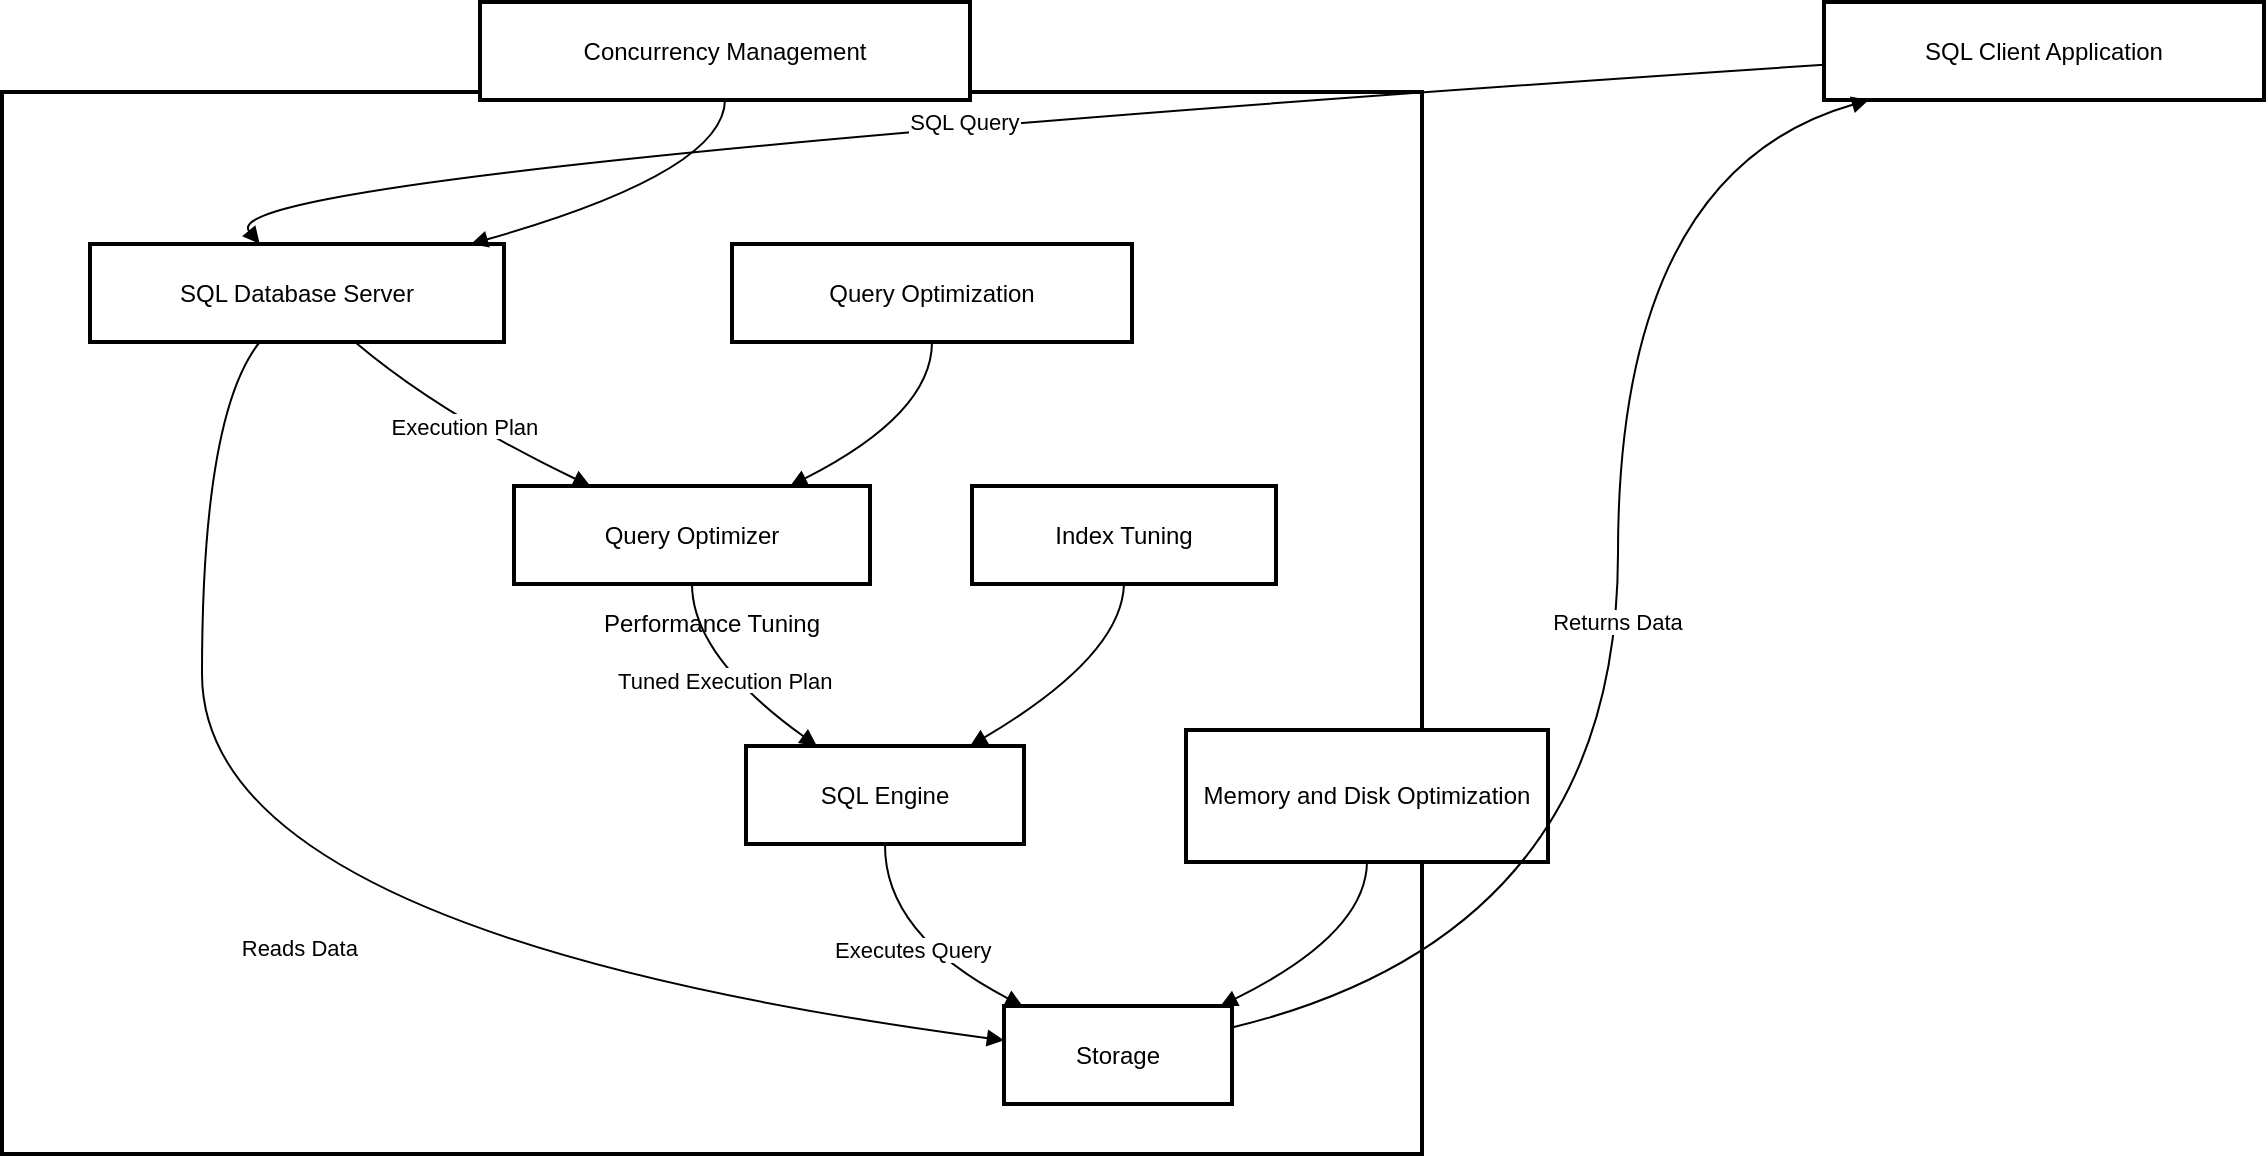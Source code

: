 <mxfile version="24.7.14">
  <diagram name="Page-1" id="Dg9BbDXzHSJC-4Whgs1x">
    <mxGraphModel dx="951" dy="609" grid="1" gridSize="10" guides="1" tooltips="1" connect="1" arrows="1" fold="1" page="1" pageScale="1" pageWidth="850" pageHeight="1100" math="0" shadow="0">
      <root>
        <mxCell id="0" />
        <mxCell id="1" parent="0" />
        <mxCell id="BW7tFEogzod8tL8mpwt0-1" value="Performance Tuning" style="whiteSpace=wrap;strokeWidth=2;" vertex="1" parent="1">
          <mxGeometry x="20" y="90" width="710" height="531" as="geometry" />
        </mxCell>
        <mxCell id="BW7tFEogzod8tL8mpwt0-2" value="SQL Client Application" style="whiteSpace=wrap;strokeWidth=2;" vertex="1" parent="1">
          <mxGeometry x="931" y="45" width="220" height="49" as="geometry" />
        </mxCell>
        <mxCell id="BW7tFEogzod8tL8mpwt0-3" value="SQL Database Server" style="whiteSpace=wrap;strokeWidth=2;" vertex="1" parent="1">
          <mxGeometry x="64" y="166" width="207" height="49" as="geometry" />
        </mxCell>
        <mxCell id="BW7tFEogzod8tL8mpwt0-4" value="Query Optimizer" style="whiteSpace=wrap;strokeWidth=2;" vertex="1" parent="1">
          <mxGeometry x="276" y="287" width="178" height="49" as="geometry" />
        </mxCell>
        <mxCell id="BW7tFEogzod8tL8mpwt0-5" value="Storage" style="whiteSpace=wrap;strokeWidth=2;" vertex="1" parent="1">
          <mxGeometry x="521" y="547" width="114" height="49" as="geometry" />
        </mxCell>
        <mxCell id="BW7tFEogzod8tL8mpwt0-6" value="SQL Engine" style="whiteSpace=wrap;strokeWidth=2;" vertex="1" parent="1">
          <mxGeometry x="392" y="417" width="139" height="49" as="geometry" />
        </mxCell>
        <mxCell id="BW7tFEogzod8tL8mpwt0-7" value="Query Optimization" style="whiteSpace=wrap;strokeWidth=2;" vertex="1" parent="1">
          <mxGeometry x="385" y="166" width="200" height="49" as="geometry" />
        </mxCell>
        <mxCell id="BW7tFEogzod8tL8mpwt0-8" value="Index Tuning" style="whiteSpace=wrap;strokeWidth=2;" vertex="1" parent="1">
          <mxGeometry x="505" y="287" width="152" height="49" as="geometry" />
        </mxCell>
        <mxCell id="BW7tFEogzod8tL8mpwt0-9" value="Memory and Disk Optimization" style="whiteSpace=wrap;strokeWidth=2;" vertex="1" parent="1">
          <mxGeometry x="612" y="409" width="181" height="66" as="geometry" />
        </mxCell>
        <mxCell id="BW7tFEogzod8tL8mpwt0-10" value="Concurrency Management" style="whiteSpace=wrap;strokeWidth=2;" vertex="1" parent="1">
          <mxGeometry x="259" y="45" width="245" height="49" as="geometry" />
        </mxCell>
        <mxCell id="BW7tFEogzod8tL8mpwt0-11" value="SQL Query" style="curved=1;startArrow=none;endArrow=block;exitX=0;exitY=0.64;entryX=0.41;entryY=0;rounded=0;" edge="1" parent="1" source="BW7tFEogzod8tL8mpwt0-2" target="BW7tFEogzod8tL8mpwt0-3">
          <mxGeometry relative="1" as="geometry">
            <Array as="points">
              <mxPoint x="119" y="130" />
            </Array>
          </mxGeometry>
        </mxCell>
        <mxCell id="BW7tFEogzod8tL8mpwt0-12" value="Execution Plan" style="curved=1;startArrow=none;endArrow=block;exitX=0.64;exitY=1;entryX=0.22;entryY=0.01;rounded=0;" edge="1" parent="1" source="BW7tFEogzod8tL8mpwt0-3" target="BW7tFEogzod8tL8mpwt0-4">
          <mxGeometry relative="1" as="geometry">
            <Array as="points">
              <mxPoint x="239" y="251" />
            </Array>
          </mxGeometry>
        </mxCell>
        <mxCell id="BW7tFEogzod8tL8mpwt0-13" value="Reads Data" style="curved=1;startArrow=none;endArrow=block;exitX=0.41;exitY=1;entryX=0;entryY=0.35;rounded=0;" edge="1" parent="1" source="BW7tFEogzod8tL8mpwt0-3" target="BW7tFEogzod8tL8mpwt0-5">
          <mxGeometry relative="1" as="geometry">
            <Array as="points">
              <mxPoint x="120" y="251" />
              <mxPoint x="120" y="511" />
            </Array>
          </mxGeometry>
        </mxCell>
        <mxCell id="BW7tFEogzod8tL8mpwt0-14" value="Tuned Execution Plan" style="curved=1;startArrow=none;endArrow=block;exitX=0.5;exitY=1;entryX=0.26;entryY=0.01;rounded=0;" edge="1" parent="1" source="BW7tFEogzod8tL8mpwt0-4" target="BW7tFEogzod8tL8mpwt0-6">
          <mxGeometry relative="1" as="geometry">
            <Array as="points">
              <mxPoint x="365" y="372" />
            </Array>
          </mxGeometry>
        </mxCell>
        <mxCell id="BW7tFEogzod8tL8mpwt0-15" value="Returns Data" style="curved=1;startArrow=none;endArrow=block;exitX=1;exitY=0.22;entryX=0.11;entryY=0.99;rounded=0;" edge="1" parent="1" source="BW7tFEogzod8tL8mpwt0-5" target="BW7tFEogzod8tL8mpwt0-2">
          <mxGeometry relative="1" as="geometry">
            <Array as="points">
              <mxPoint x="828" y="511" />
              <mxPoint x="828" y="130" />
            </Array>
          </mxGeometry>
        </mxCell>
        <mxCell id="BW7tFEogzod8tL8mpwt0-16" value="Executes Query" style="curved=1;startArrow=none;endArrow=block;exitX=0.5;exitY=1;entryX=0.09;entryY=0.01;rounded=0;" edge="1" parent="1" source="BW7tFEogzod8tL8mpwt0-6" target="BW7tFEogzod8tL8mpwt0-5">
          <mxGeometry relative="1" as="geometry">
            <Array as="points">
              <mxPoint x="461" y="511" />
            </Array>
          </mxGeometry>
        </mxCell>
        <mxCell id="BW7tFEogzod8tL8mpwt0-17" value="" style="curved=1;startArrow=none;endArrow=block;exitX=0.5;exitY=1;entryX=0.77;entryY=0.01;rounded=0;" edge="1" parent="1" source="BW7tFEogzod8tL8mpwt0-7" target="BW7tFEogzod8tL8mpwt0-4">
          <mxGeometry relative="1" as="geometry">
            <Array as="points">
              <mxPoint x="485" y="251" />
            </Array>
          </mxGeometry>
        </mxCell>
        <mxCell id="BW7tFEogzod8tL8mpwt0-18" value="" style="curved=1;startArrow=none;endArrow=block;exitX=0.5;exitY=1;entryX=0.8;entryY=0.01;rounded=0;" edge="1" parent="1" source="BW7tFEogzod8tL8mpwt0-8" target="BW7tFEogzod8tL8mpwt0-6">
          <mxGeometry relative="1" as="geometry">
            <Array as="points">
              <mxPoint x="580" y="372" />
            </Array>
          </mxGeometry>
        </mxCell>
        <mxCell id="BW7tFEogzod8tL8mpwt0-19" value="" style="curved=1;startArrow=none;endArrow=block;exitX=0.5;exitY=1;entryX=0.94;entryY=0.01;rounded=0;" edge="1" parent="1" source="BW7tFEogzod8tL8mpwt0-9" target="BW7tFEogzod8tL8mpwt0-5">
          <mxGeometry relative="1" as="geometry">
            <Array as="points">
              <mxPoint x="702" y="511" />
            </Array>
          </mxGeometry>
        </mxCell>
        <mxCell id="BW7tFEogzod8tL8mpwt0-20" value="" style="curved=1;startArrow=none;endArrow=block;exitX=0.5;exitY=0.99;entryX=0.92;entryY=0;rounded=0;" edge="1" parent="1" source="BW7tFEogzod8tL8mpwt0-10" target="BW7tFEogzod8tL8mpwt0-3">
          <mxGeometry relative="1" as="geometry">
            <Array as="points">
              <mxPoint x="381" y="130" />
            </Array>
          </mxGeometry>
        </mxCell>
      </root>
    </mxGraphModel>
  </diagram>
</mxfile>
